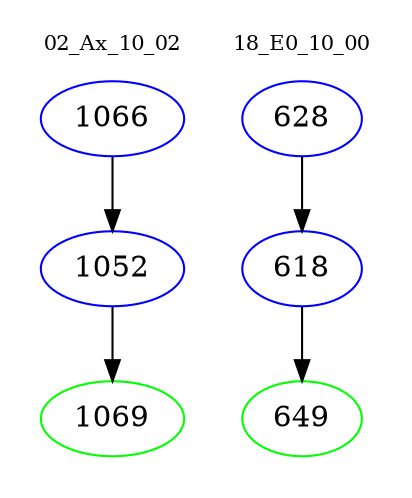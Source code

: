 digraph{
subgraph cluster_0 {
color = white
label = "02_Ax_10_02";
fontsize=10;
T0_1066 [label="1066", color="blue"]
T0_1066 -> T0_1052 [color="black"]
T0_1052 [label="1052", color="blue"]
T0_1052 -> T0_1069 [color="black"]
T0_1069 [label="1069", color="green"]
}
subgraph cluster_1 {
color = white
label = "18_E0_10_00";
fontsize=10;
T1_628 [label="628", color="blue"]
T1_628 -> T1_618 [color="black"]
T1_618 [label="618", color="blue"]
T1_618 -> T1_649 [color="black"]
T1_649 [label="649", color="green"]
}
}
